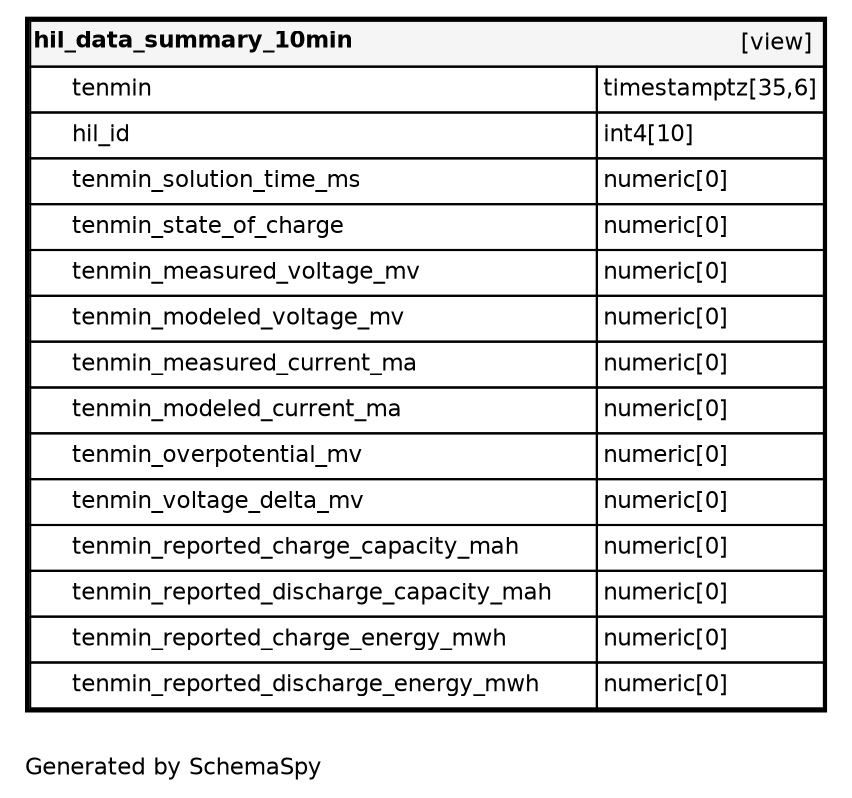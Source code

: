 digraph "oneDegreeRelationshipsDiagram" {
  graph [    rankdir="RL"    bgcolor="#ffffff"    label="\nGenerated by SchemaSpy"    labeljust="l"    nodesep="0.18"    ranksep="0.46"    fontname="Helvetica"    fontsize="11"    ration="compress"  ];  node [    fontname="Helvetica"    fontsize="11"    shape="plaintext"  ];  edge [    arrowsize="0.8"  ];
  "hil_data_summary_10min" [
   label=<
    <TABLE BORDER="2" CELLBORDER="1" CELLSPACING="0" BGCOLOR="#ffffff">
      <TR><TD COLSPAN="4"  BGCOLOR="#f5f5f5"><TABLE BORDER="0" CELLSPACING="0"><TR><TD ALIGN="LEFT" FIXEDSIZE="TRUE" WIDTH="151" HEIGHT="16"><B>hil_data_summary_10min</B></TD><TD ALIGN="RIGHT">[view]</TD></TR></TABLE></TD></TR>
      <TR><TD PORT="tenmin" COLSPAN="2" ALIGN="LEFT"><TABLE BORDER="0" CELLSPACING="0" ALIGN="LEFT"><TR ALIGN="LEFT"><TD ALIGN="LEFT" FIXEDSIZE="TRUE" WIDTH="15" HEIGHT="16"></TD><TD ALIGN="LEFT" FIXEDSIZE="TRUE" WIDTH="251" HEIGHT="16">tenmin</TD></TR></TABLE></TD><TD PORT="tenmin.type" ALIGN="LEFT">timestamptz[35,6]</TD></TR>
      <TR><TD PORT="hil_id" COLSPAN="2" ALIGN="LEFT"><TABLE BORDER="0" CELLSPACING="0" ALIGN="LEFT"><TR ALIGN="LEFT"><TD ALIGN="LEFT" FIXEDSIZE="TRUE" WIDTH="15" HEIGHT="16"></TD><TD ALIGN="LEFT" FIXEDSIZE="TRUE" WIDTH="251" HEIGHT="16">hil_id</TD></TR></TABLE></TD><TD PORT="hil_id.type" ALIGN="LEFT">int4[10]</TD></TR>
      <TR><TD PORT="tenmin_solution_time_ms" COLSPAN="2" ALIGN="LEFT"><TABLE BORDER="0" CELLSPACING="0" ALIGN="LEFT"><TR ALIGN="LEFT"><TD ALIGN="LEFT" FIXEDSIZE="TRUE" WIDTH="15" HEIGHT="16"></TD><TD ALIGN="LEFT" FIXEDSIZE="TRUE" WIDTH="251" HEIGHT="16">tenmin_solution_time_ms</TD></TR></TABLE></TD><TD PORT="tenmin_solution_time_ms.type" ALIGN="LEFT">numeric[0]</TD></TR>
      <TR><TD PORT="tenmin_state_of_charge" COLSPAN="2" ALIGN="LEFT"><TABLE BORDER="0" CELLSPACING="0" ALIGN="LEFT"><TR ALIGN="LEFT"><TD ALIGN="LEFT" FIXEDSIZE="TRUE" WIDTH="15" HEIGHT="16"></TD><TD ALIGN="LEFT" FIXEDSIZE="TRUE" WIDTH="251" HEIGHT="16">tenmin_state_of_charge</TD></TR></TABLE></TD><TD PORT="tenmin_state_of_charge.type" ALIGN="LEFT">numeric[0]</TD></TR>
      <TR><TD PORT="tenmin_measured_voltage_mv" COLSPAN="2" ALIGN="LEFT"><TABLE BORDER="0" CELLSPACING="0" ALIGN="LEFT"><TR ALIGN="LEFT"><TD ALIGN="LEFT" FIXEDSIZE="TRUE" WIDTH="15" HEIGHT="16"></TD><TD ALIGN="LEFT" FIXEDSIZE="TRUE" WIDTH="251" HEIGHT="16">tenmin_measured_voltage_mv</TD></TR></TABLE></TD><TD PORT="tenmin_measured_voltage_mv.type" ALIGN="LEFT">numeric[0]</TD></TR>
      <TR><TD PORT="tenmin_modeled_voltage_mv" COLSPAN="2" ALIGN="LEFT"><TABLE BORDER="0" CELLSPACING="0" ALIGN="LEFT"><TR ALIGN="LEFT"><TD ALIGN="LEFT" FIXEDSIZE="TRUE" WIDTH="15" HEIGHT="16"></TD><TD ALIGN="LEFT" FIXEDSIZE="TRUE" WIDTH="251" HEIGHT="16">tenmin_modeled_voltage_mv</TD></TR></TABLE></TD><TD PORT="tenmin_modeled_voltage_mv.type" ALIGN="LEFT">numeric[0]</TD></TR>
      <TR><TD PORT="tenmin_measured_current_ma" COLSPAN="2" ALIGN="LEFT"><TABLE BORDER="0" CELLSPACING="0" ALIGN="LEFT"><TR ALIGN="LEFT"><TD ALIGN="LEFT" FIXEDSIZE="TRUE" WIDTH="15" HEIGHT="16"></TD><TD ALIGN="LEFT" FIXEDSIZE="TRUE" WIDTH="251" HEIGHT="16">tenmin_measured_current_ma</TD></TR></TABLE></TD><TD PORT="tenmin_measured_current_ma.type" ALIGN="LEFT">numeric[0]</TD></TR>
      <TR><TD PORT="tenmin_modeled_current_ma" COLSPAN="2" ALIGN="LEFT"><TABLE BORDER="0" CELLSPACING="0" ALIGN="LEFT"><TR ALIGN="LEFT"><TD ALIGN="LEFT" FIXEDSIZE="TRUE" WIDTH="15" HEIGHT="16"></TD><TD ALIGN="LEFT" FIXEDSIZE="TRUE" WIDTH="251" HEIGHT="16">tenmin_modeled_current_ma</TD></TR></TABLE></TD><TD PORT="tenmin_modeled_current_ma.type" ALIGN="LEFT">numeric[0]</TD></TR>
      <TR><TD PORT="tenmin_overpotential_mv" COLSPAN="2" ALIGN="LEFT"><TABLE BORDER="0" CELLSPACING="0" ALIGN="LEFT"><TR ALIGN="LEFT"><TD ALIGN="LEFT" FIXEDSIZE="TRUE" WIDTH="15" HEIGHT="16"></TD><TD ALIGN="LEFT" FIXEDSIZE="TRUE" WIDTH="251" HEIGHT="16">tenmin_overpotential_mv</TD></TR></TABLE></TD><TD PORT="tenmin_overpotential_mv.type" ALIGN="LEFT">numeric[0]</TD></TR>
      <TR><TD PORT="tenmin_voltage_delta_mv" COLSPAN="2" ALIGN="LEFT"><TABLE BORDER="0" CELLSPACING="0" ALIGN="LEFT"><TR ALIGN="LEFT"><TD ALIGN="LEFT" FIXEDSIZE="TRUE" WIDTH="15" HEIGHT="16"></TD><TD ALIGN="LEFT" FIXEDSIZE="TRUE" WIDTH="251" HEIGHT="16">tenmin_voltage_delta_mv</TD></TR></TABLE></TD><TD PORT="tenmin_voltage_delta_mv.type" ALIGN="LEFT">numeric[0]</TD></TR>
      <TR><TD PORT="tenmin_reported_charge_capacity_mah" COLSPAN="2" ALIGN="LEFT"><TABLE BORDER="0" CELLSPACING="0" ALIGN="LEFT"><TR ALIGN="LEFT"><TD ALIGN="LEFT" FIXEDSIZE="TRUE" WIDTH="15" HEIGHT="16"></TD><TD ALIGN="LEFT" FIXEDSIZE="TRUE" WIDTH="251" HEIGHT="16">tenmin_reported_charge_capacity_mah</TD></TR></TABLE></TD><TD PORT="tenmin_reported_charge_capacity_mah.type" ALIGN="LEFT">numeric[0]</TD></TR>
      <TR><TD PORT="tenmin_reported_discharge_capacity_mah" COLSPAN="2" ALIGN="LEFT"><TABLE BORDER="0" CELLSPACING="0" ALIGN="LEFT"><TR ALIGN="LEFT"><TD ALIGN="LEFT" FIXEDSIZE="TRUE" WIDTH="15" HEIGHT="16"></TD><TD ALIGN="LEFT" FIXEDSIZE="TRUE" WIDTH="251" HEIGHT="16">tenmin_reported_discharge_capacity_mah</TD></TR></TABLE></TD><TD PORT="tenmin_reported_discharge_capacity_mah.type" ALIGN="LEFT">numeric[0]</TD></TR>
      <TR><TD PORT="tenmin_reported_charge_energy_mwh" COLSPAN="2" ALIGN="LEFT"><TABLE BORDER="0" CELLSPACING="0" ALIGN="LEFT"><TR ALIGN="LEFT"><TD ALIGN="LEFT" FIXEDSIZE="TRUE" WIDTH="15" HEIGHT="16"></TD><TD ALIGN="LEFT" FIXEDSIZE="TRUE" WIDTH="251" HEIGHT="16">tenmin_reported_charge_energy_mwh</TD></TR></TABLE></TD><TD PORT="tenmin_reported_charge_energy_mwh.type" ALIGN="LEFT">numeric[0]</TD></TR>
      <TR><TD PORT="tenmin_reported_discharge_energy_mwh" COLSPAN="2" ALIGN="LEFT"><TABLE BORDER="0" CELLSPACING="0" ALIGN="LEFT"><TR ALIGN="LEFT"><TD ALIGN="LEFT" FIXEDSIZE="TRUE" WIDTH="15" HEIGHT="16"></TD><TD ALIGN="LEFT" FIXEDSIZE="TRUE" WIDTH="251" HEIGHT="16">tenmin_reported_discharge_energy_mwh</TD></TR></TABLE></TD><TD PORT="tenmin_reported_discharge_energy_mwh.type" ALIGN="LEFT">numeric[0]</TD></TR>
    </TABLE>>
    URL="hil_data_summary_10min.html"
    target="_top"
    tooltip="hil_data_summary_10min"
  ];
}
